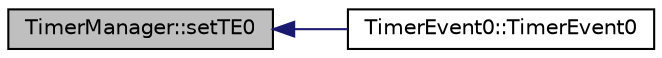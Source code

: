 digraph G
{
  edge [fontname="Helvetica",fontsize="10",labelfontname="Helvetica",labelfontsize="10"];
  node [fontname="Helvetica",fontsize="10",shape=record];
  rankdir=LR;
  Node1 [label="TimerManager::setTE0",height=0.2,width=0.4,color="black", fillcolor="grey75", style="filled" fontcolor="black"];
  Node1 -> Node2 [dir=back,color="midnightblue",fontsize="10",style="solid",fontname="Helvetica"];
  Node2 [label="TimerEvent0::TimerEvent0",height=0.2,width=0.4,color="black", fillcolor="white", style="filled",URL="$class_timer_event0.html#a4a5e4715778048f9a1ac550631e6976f"];
}
